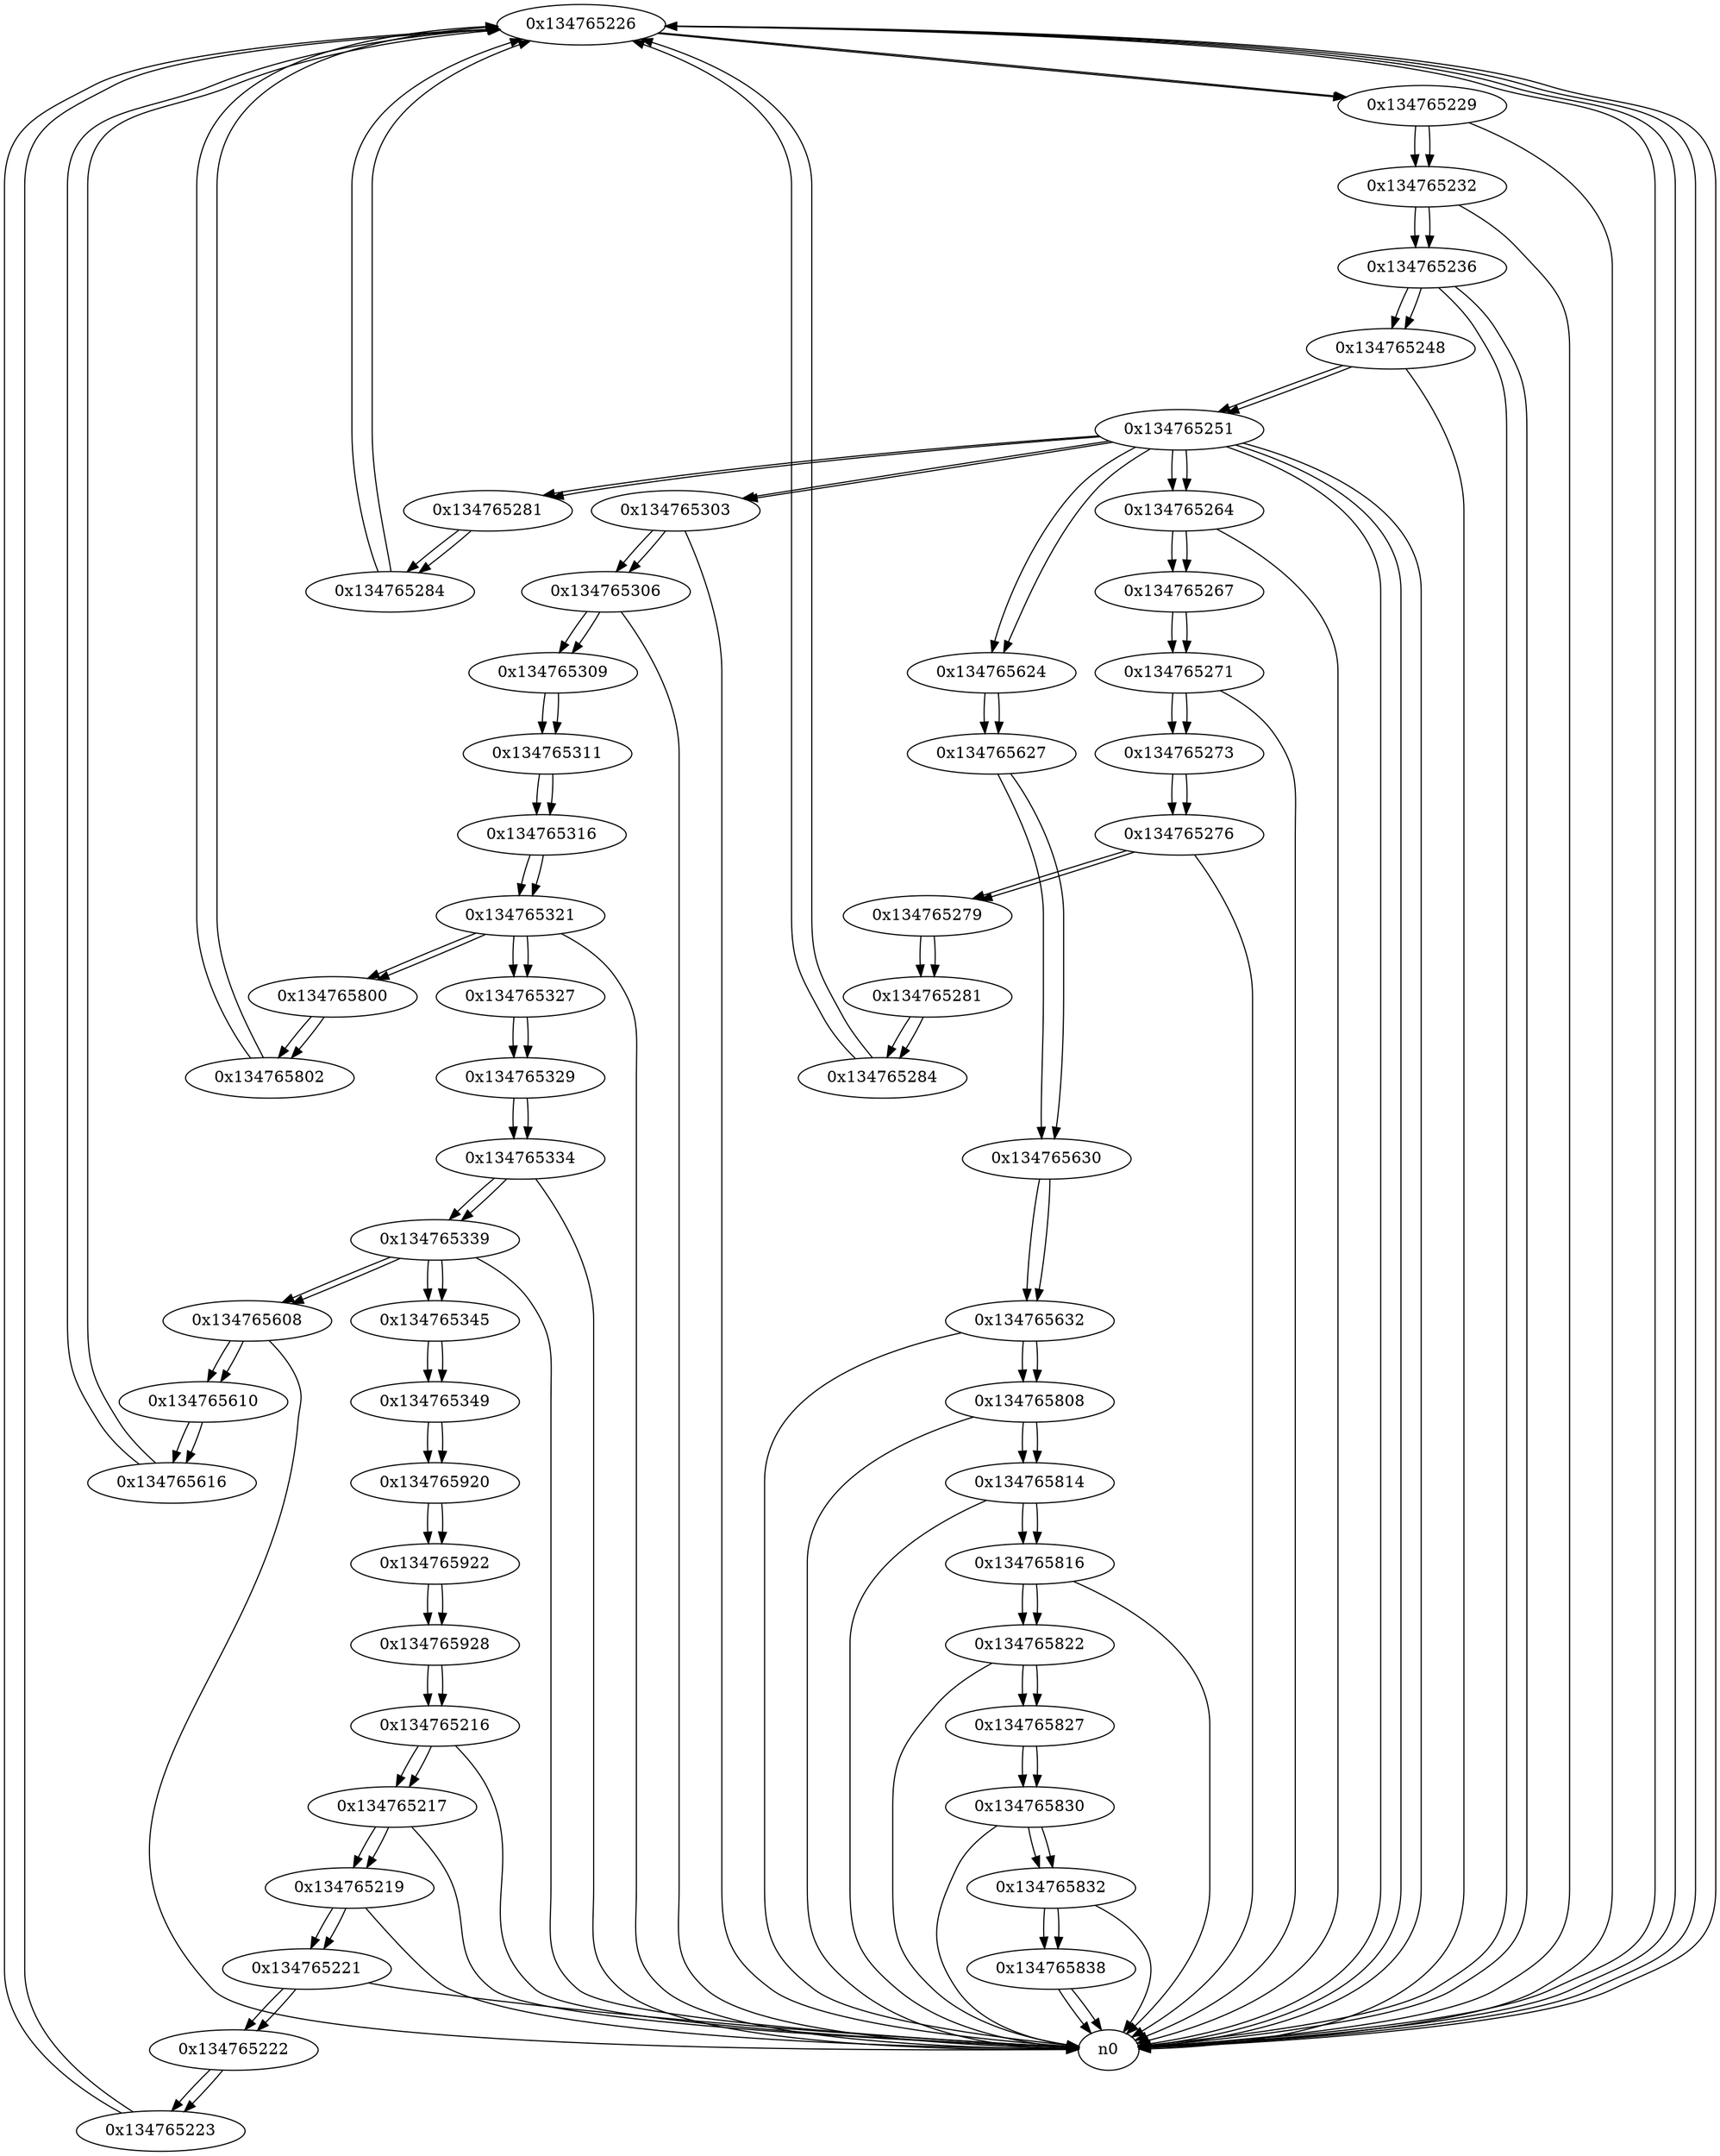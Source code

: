 digraph G{
/* nodes */
  n1 [label="0x134765226"]
  n2 [label="0x134765229"]
  n3 [label="0x134765232"]
  n4 [label="0x134765236"]
  n5 [label="0x134765248"]
  n6 [label="0x134765251"]
  n7 [label="0x134765624"]
  n8 [label="0x134765627"]
  n9 [label="0x134765630"]
  n10 [label="0x134765632"]
  n11 [label="0x134765808"]
  n12 [label="0x134765814"]
  n13 [label="0x134765816"]
  n14 [label="0x134765822"]
  n15 [label="0x134765827"]
  n16 [label="0x134765830"]
  n17 [label="0x134765832"]
  n18 [label="0x134765838"]
  n19 [label="0x134765281"]
  n20 [label="0x134765284"]
  n21 [label="0x134765303"]
  n22 [label="0x134765306"]
  n23 [label="0x134765309"]
  n24 [label="0x134765311"]
  n25 [label="0x134765316"]
  n26 [label="0x134765321"]
  n27 [label="0x134765327"]
  n28 [label="0x134765329"]
  n29 [label="0x134765334"]
  n30 [label="0x134765339"]
  n31 [label="0x134765608"]
  n32 [label="0x134765610"]
  n33 [label="0x134765616"]
  n34 [label="0x134765264"]
  n35 [label="0x134765267"]
  n36 [label="0x134765271"]
  n37 [label="0x134765273"]
  n38 [label="0x134765276"]
  n39 [label="0x134765279"]
  n40 [label="0x134765281"]
  n41 [label="0x134765284"]
  n42 [label="0x134765345"]
  n43 [label="0x134765349"]
  n44 [label="0x134765920"]
  n45 [label="0x134765922"]
  n46 [label="0x134765928"]
  n47 [label="0x134765216"]
  n48 [label="0x134765217"]
  n49 [label="0x134765219"]
  n50 [label="0x134765221"]
  n51 [label="0x134765222"]
  n52 [label="0x134765223"]
  n53 [label="0x134765800"]
  n54 [label="0x134765802"]
/* edges */
n1 -> n2;
n1 -> n0;
n0 -> n1;
n54 -> n1;
n52 -> n1;
n41 -> n1;
n0 -> n1;
n33 -> n1;
n20 -> n1;
n0 -> n1;
n2 -> n3;
n2 -> n0;
n1 -> n2;
n3 -> n4;
n3 -> n0;
n2 -> n3;
n4 -> n5;
n4 -> n0;
n4 -> n0;
n3 -> n4;
n5 -> n6;
n5 -> n0;
n4 -> n5;
n6 -> n0;
n6 -> n34;
n6 -> n0;
n6 -> n7;
n6 -> n21;
n6 -> n19;
n6 -> n0;
n5 -> n6;
n7 -> n8;
n6 -> n7;
n8 -> n9;
n7 -> n8;
n9 -> n10;
n8 -> n9;
n10 -> n11;
n10 -> n0;
n9 -> n10;
n11 -> n12;
n11 -> n0;
n10 -> n11;
n12 -> n13;
n12 -> n0;
n11 -> n12;
n13 -> n14;
n13 -> n0;
n12 -> n13;
n14 -> n15;
n14 -> n0;
n13 -> n14;
n15 -> n16;
n14 -> n15;
n16 -> n17;
n16 -> n0;
n15 -> n16;
n17 -> n18;
n17 -> n0;
n16 -> n17;
n18 -> n0;
n18 -> n0;
n17 -> n18;
n19 -> n20;
n6 -> n19;
n20 -> n1;
n19 -> n20;
n21 -> n22;
n21 -> n0;
n6 -> n21;
n22 -> n23;
n22 -> n0;
n21 -> n22;
n23 -> n24;
n22 -> n23;
n24 -> n25;
n23 -> n24;
n25 -> n26;
n24 -> n25;
n26 -> n27;
n26 -> n53;
n26 -> n0;
n25 -> n26;
n27 -> n28;
n26 -> n27;
n28 -> n29;
n27 -> n28;
n29 -> n30;
n29 -> n0;
n28 -> n29;
n30 -> n31;
n30 -> n42;
n30 -> n0;
n29 -> n30;
n31 -> n32;
n31 -> n0;
n30 -> n31;
n32 -> n33;
n31 -> n32;
n33 -> n1;
n32 -> n33;
n34 -> n35;
n34 -> n0;
n6 -> n34;
n35 -> n36;
n34 -> n35;
n36 -> n0;
n36 -> n37;
n35 -> n36;
n37 -> n38;
n36 -> n37;
n38 -> n39;
n38 -> n0;
n37 -> n38;
n39 -> n40;
n38 -> n39;
n40 -> n41;
n39 -> n40;
n41 -> n1;
n40 -> n41;
n42 -> n43;
n30 -> n42;
n43 -> n44;
n42 -> n43;
n44 -> n45;
n43 -> n44;
n45 -> n46;
n44 -> n45;
n46 -> n47;
n45 -> n46;
n47 -> n48;
n47 -> n0;
n46 -> n47;
n48 -> n49;
n48 -> n0;
n47 -> n48;
n49 -> n50;
n49 -> n0;
n48 -> n49;
n50 -> n51;
n50 -> n0;
n49 -> n50;
n51 -> n52;
n50 -> n51;
n52 -> n1;
n51 -> n52;
n53 -> n54;
n26 -> n53;
n54 -> n1;
n53 -> n54;
}
